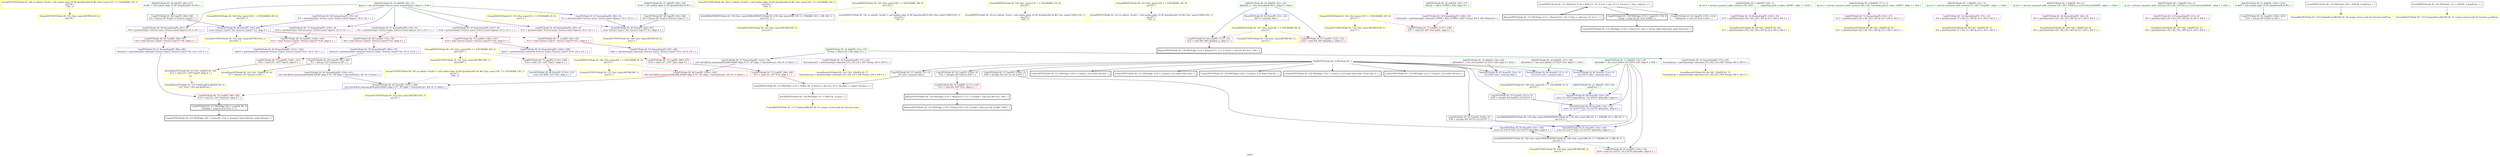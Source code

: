digraph "SVFG" {
	label="SVFG";

	Node0x555556136f00 [shape=record,color=yellow,penwidth=2,label="{ActualOUTSVFGNode ID: 166 at callsite:   %call = call noalias align 16 i8* @malloc(i64 8) #4 \{fun: main\}12V_2 = CSCHI(MR_12V_1)\npts\{59 \}\nCS[\{  \}]}"];
	Node0x555556136f00 -> Node0x555556135d20[style=dashed];
	Node0x555556136d10 [shape=record,color=yellow,penwidth=2,label="{ActualOUTSVFGNode ID: 165 at callsite:   %call1 = call noalias align 16 i8* @malloc(i64 16) #4 \{fun: main\}14V_2 = CSCHI(MR_14V_1)\npts\{67 \}\nCS[\{  \}]}"];
	Node0x555556136d10 -> Node0x55555612a0e0[style=dashed];
	Node0x555556136ab0 [shape=record,color=yellow,penwidth=2,label="{ActualOUTSVFGNode ID: 164 at callsite:   %call5 = call noalias align 16 i8* @malloc(i64 8) #4 \{fun: main\}16V_3 = CSCHI(MR_16V_1)\npts\{103 \}\nCS[\{  \}]}"];
	Node0x555556136ab0 -> Node0x5555560a7a50[style=dashed];
	Node0x5555561368f0 [shape=record,color=yellow,penwidth=2,label="{ActualINSVFGNode ID: 163 at callsite:   %call = call noalias align 16 i8* @malloc(i64 8) #4 \{fun: main\}CSMU(12V_1)\npts\{59 \}\nCS[\{  \}]}"];
	Node0x555556136730 [shape=record,color=yellow,penwidth=2,label="{ActualINSVFGNode ID: 162 at callsite:   %call1 = call noalias align 16 i8* @malloc(i64 16) #4 \{fun: main\}CSMU(14V_1)\npts\{67 \}\nCS[\{  \}]}"];
	Node0x555556136500 [shape=record,color=yellow,penwidth=2,label="{ActualINSVFGNode ID: 161 at callsite:   %call5 = call noalias align 16 i8* @malloc(i64 8) #4 \{fun: main\}CSMU(16V_1)\npts\{103 \}\nCS[\{  \}]}"];
	Node0x5555561363b0 [shape=record,color=yellow,penwidth=2,label="{FormalOUTSVFGNode ID: 160 \{fun: main\}RETMU(2V_2)\npts\{11 \}\n}"];
	Node0x555556136260 [shape=record,color=yellow,penwidth=2,label="{FormalOUTSVFGNode ID: 159 \{fun: main\}RETMU(4V_5)\npts\{16 \}\n}"];
	Node0x555556136110 [shape=record,color=yellow,penwidth=2,label="{FormalOUTSVFGNode ID: 158 \{fun: main\}RETMU(6V_1)\npts\{23 \}\n}"];
	Node0x555556135fc0 [shape=record,color=yellow,penwidth=2,label="{FormalOUTSVFGNode ID: 157 \{fun: main\}RETMU(8V_1)\npts\{55 \}\n}"];
	Node0x555556135e70 [shape=record,color=yellow,penwidth=2,label="{FormalOUTSVFGNode ID: 156 \{fun: main\}RETMU(10V_1)\npts\{57 \}\n}"];
	Node0x555556135d20 [shape=record,color=yellow,penwidth=2,label="{FormalOUTSVFGNode ID: 155 \{fun: main\}RETMU(12V_2)\npts\{59 \}\n}"];
	Node0x555556135bd0 [shape=record,color=yellow,penwidth=2,label="{FormalOUTSVFGNode ID: 154 \{fun: main\}RETMU(14V_3)\npts\{67 \}\n}"];
	Node0x555556135a80 [shape=record,color=yellow,penwidth=2,label="{FormalOUTSVFGNode ID: 153 \{fun: main\}RETMU(16V_2)\npts\{103 \}\n}"];
	Node0x555556135930 [shape=record,color=yellow,penwidth=2,label="{FormalOUTSVFGNode ID: 152 \{fun: main\}RETMU(18V_2)\npts\{2011 \}\n}"];
	Node0x555556135770 [shape=record,color=yellow,penwidth=2,label="{FormalOUTSVFGNode ID: 151 \{fun: main\}RETMU(20V_1)\npts\{2067 \}\n}"];
	Node0x5555561355f0 [shape=record,color=yellow,penwidth=2,label="{FormalINSVFGNode ID: 150 \{fun: main\}2V_1 = ENCHI(MR_2V_0)\npts\{11 \}\n}"];
	Node0x5555561355f0 -> Node0x555556129e80[style=dashed];
	Node0x555556135470 [shape=record,color=yellow,penwidth=2,label="{FormalINSVFGNode ID: 149 \{fun: main\}4V_1 = ENCHI(MR_4V_0)\npts\{16 \}\n}"];
	Node0x555556135470 -> Node0x55555612a210[style=dashed];
	Node0x5555561352f0 [shape=record,color=yellow,penwidth=2,label="{FormalINSVFGNode ID: 148 \{fun: main\}18V_1 = ENCHI(MR_18V_0)\npts\{2011 \}\n}"];
	Node0x5555561352f0 -> Node0x555556129fb0[style=dashed];
	Node0x555556135170 [shape=record,color=yellow,penwidth=2,label="{FormalINSVFGNode ID: 147 \{fun: main\}6V_1 = ENCHI(MR_6V_0)\npts\{23 \}\n}"];
	Node0x555556135170 -> Node0x555556128520[style=dashed];
	Node0x555556135170 -> Node0x555556128680[style=dashed];
	Node0x555556135170 -> Node0x555556136110[style=dashed];
	Node0x555556134ff0 [shape=record,color=yellow,penwidth=2,label="{FormalINSVFGNode ID: 146 \{fun: main\}8V_1 = ENCHI(MR_8V_0)\npts\{55 \}\n}"];
	Node0x555556134ff0 -> Node0x555556129860[style=dashed];
	Node0x555556134ff0 -> Node0x555556135fc0[style=dashed];
	Node0x555556073020 [shape=record,color=yellow,penwidth=2,label="{FormalINSVFGNode ID: 145 \{fun: main\}10V_1 = ENCHI(MR_10V_0)\npts\{57 \}\n}"];
	Node0x555556073020 -> Node0x555556129440[style=dashed];
	Node0x555556073020 -> Node0x555556135e70[style=dashed];
	Node0x555556072f70 [shape=record,color=yellow,penwidth=2,label="{FormalINSVFGNode ID: 144 \{fun: main\}12V_1 = ENCHI(MR_12V_0)\npts\{59 \}\n}"];
	Node0x555556072f70 -> Node0x5555561368f0[style=dashed];
	Node0x555556072ba0 [shape=record,color=yellow,penwidth=2,label="{FormalINSVFGNode ID: 143 \{fun: main\}14V_1 = ENCHI(MR_14V_0)\npts\{67 \}\n}"];
	Node0x555556072ba0 -> Node0x555556136730[style=dashed];
	Node0x555556072800 [shape=record,color=yellow,penwidth=2,label="{FormalINSVFGNode ID: 142 \{fun: main\}16V_1 = ENCHI(MR_16V_0)\npts\{103 \}\n}"];
	Node0x555556072800 -> Node0x5555560a7a50[style=dashed];
	Node0x555556072800 -> Node0x555556136500[style=dashed];
	Node0x555556072420 [shape=record,color=yellow,penwidth=2,label="{FormalINSVFGNode ID: 141 \{fun: main\}20V_1 = ENCHI(MR_20V_0)\npts\{2067 \}\n}"];
	Node0x555556072420 -> Node0x555556128d60[style=dashed];
	Node0x555556072420 -> Node0x555556129180[style=dashed];
	Node0x555556072420 -> Node0x555556129700[style=dashed];
	Node0x555556072420 -> Node0x555556135770[style=dashed];
	Node0x555556134880 [shape=record,color=black,label="{IntraMSSAPHISVFGNode ID: 140 \{fun: main\}MSSAPHISVFGNode ID: 140 \{fun: main\}MR_4V_5 = PHI(MR_4V_4, MR_4V_6, )\npts\{16 \}\{  \}}"];
	Node0x555556134880 -> Node0x5555561283c0[style=dashed];
	Node0x555556134880 -> Node0x55555612a6d0[style=dashed];
	Node0x555556134880 -> Node0x555556136260[style=dashed];
	Node0x555556134600 [shape=record,color=black,label="{IntraMSSAPHISVFGNode ID: 139 \{fun: main\}MSSAPHISVFGNode ID: 139 \{fun: main\}MR_4V_3 = PHI(MR_4V_2, MR_4V_7, )\npts\{16 \}\{  \}}"];
	Node0x555556134600 -> Node0x55555612a5a0[style=dashed];
	Node0x5555560a7a50 [shape=record,color=black,label="{IntraMSSAPHISVFGNode ID: 138 \{fun: main\}MSSAPHISVFGNode ID: 138 \{fun: main\}MR_16V_2 = PHI(MR_16V_1, MR_16V_3, )\npts\{103 \}\{  \}}"];
	Node0x5555560a7a50 -> Node0x555556135a80[style=dashed];
	Node0x555556130570 [shape=record,color=black,penwidth=2,label="{CmpVFGNode ID: 137 PAGEdge: [91 = cmp(38, 90, )]\n    %tobool = icmp ne i32 %10, 0 \{  \}}"];
	Node0x555556130570 -> Node0x555556130070[style=solid];
	Node0x5555561302a0 [shape=record,color=black,penwidth=2,label="{CmpVFGNode ID: 136 PAGEdge: [132 = cmp(133, 130, )]\n    %cmp = icmp slt i32 %i.0, 10000 \{  \}}"];
	Node0x5555561302a0 -> Node0x55555612f7b0[style=solid];
	Node0x555556130070 [shape=record,color=black,penwidth=2,label="{UnaryOPVFGNode ID: 135 PAGEdge: [92 = Unary(91, )]      br i1 %tobool, label %if.then, label %if.else \{  \}}"];
	Node0x55555612fe40 [shape=record,color=black,penwidth=2,label="{UnaryOPVFGNode ID: 134 PAGEdge: [123 = Unary(3, )]      br label %if.end \{  \}}"];
	Node0x55555612fc10 [shape=record,color=black,penwidth=2,label="{UnaryOPVFGNode ID: 133 PAGEdge: [100 = Unary(3, )]      br label %if.end \{  \}}"];
	Node0x55555612f9e0 [shape=record,color=black,penwidth=2,label="{UnaryOPVFGNode ID: 132 PAGEdge: [128 = Unary(3, )]      br label %for.cond \{  \}}"];
	Node0x55555612f7b0 [shape=record,color=black,penwidth=2,label="{UnaryOPVFGNode ID: 131 PAGEdge: [134 = Unary(132, )]      br i1 %cmp, label %for.body, label %for.end \{  \}}"];
	Node0x55555612f580 [shape=record,color=black,penwidth=2,label="{UnaryOPVFGNode ID: 130 PAGEdge: [140 = Unary(3, )]      br label %for.inc \{  \}}"];
	Node0x55555612f2e0 [shape=record,color=black,penwidth=2,label="{UnaryOPVFGNode ID: 129 PAGEdge: [143 = Unary(3, )]      br label %for.cond, !llvm.loop !4 \{  \}}"];
	Node0x55555612f080 [shape=record,color=black,penwidth=2,label="{BinaryOPVFGNode ID: 128 PAGEdge: [114 = Binary(115, 113, )]      %sub = sub nsw i64 %21, 100 \{  \}}"];
	Node0x55555612e610 [shape=record,color=black,penwidth=2,label="{BinaryOPVFGNode ID: 127 PAGEdge: [131 = Binary(142, 130, )]      %inc = add nsw i32 %i.0, 1 \{  \}}"];
	Node0x55555612e610 -> Node0x55555612d3e0[style=solid];
	Node0x555556127620 [shape=record,color=purple,label="{GepVFGNode ID: 58 NormalGepPE: [136\<--56]  \n   %arrayidx = getelementptr inbounds [10000 x i64], [10000 x i64]* %array, i64 0, i64 %idxprom \{  \}}"];
	Node0x555556127620 -> Node0x555556129440[style=solid];
	Node0x5555561274c0 [shape=record,color=purple,label="{GepVFGNode ID: 57 NormalGepPE: [163\<--54]  \n   call void @llvm.memcpy.p0i8.p0i8.i64(i8* align 8 %7, i8* align 1 %arraydecay2, i64 16, i1 false) \{  \}}"];
	Node0x5555561274c0 -> Node0x555556129860[style=solid];
	Node0x555556127360 [shape=record,color=purple,label="{GepVFGNode ID: 56 NormalGepPE: [77\<--54]  \n   %arraydecay2 = getelementptr inbounds [16 x i8], [16 x i8]* %temp, i64 0, i64 0 \{  \}}"];
	Node0x555556127360 -> Node0x55555612b7e0[style=solid];
	Node0x555556127200 [shape=record,color=purple,label="{GepVFGNode ID: 55 NormalGepPE: [72\<--54]  \n   %arraydecay = getelementptr inbounds [16 x i8], [16 x i8]* %temp, i64 0, i64 0 \{  \}}"];
	Node0x555556127200 -> Node0x55555612af90[style=solid];
	Node0x5555561270a0 [shape=record,color=purple,label="{GepVFGNode ID: 54 NormalGepPE: [105\<--19]  \n   %17 = getelementptr [38 x i8], [38 x i8]* @.str.4, i64 0, i64 0 \{  \}}"];
	Node0x5555561270a0 -> Node0x55555612a930[style=solid];
	Node0x555556126f40 [shape=record,color=purple,label="{GepVFGNode ID: 53 NormalGepPE: [93\<--17]  \n   %11 = getelementptr [26 x i8], [26 x i8]* @.str.3, i64 0, i64 0 \{  \}}"];
	Node0x555556126f40 -> Node0x55555612b320[style=solid];
	Node0x555556126de0 [shape=record,color=purple,label="{GepVFGNode ID: 52 NormalGepPE: [73\<--12]  \n   %4 = getelementptr [5 x i8], [5 x i8]* @.str.2, i64 0, i64 0 \{  \}}"];
	Node0x555556126de0 -> Node0x55555612b1f0[style=solid];
	Node0x555556126c80 [shape=record,color=purple,label="{GepVFGNode ID: 51 NormalGepPE: [145\<--8]  \n   %30 = getelementptr %struct.anon, %struct.anon* @gvar, i32 0, i32 1 \{  \}}"];
	Node0x555556126c80 -> Node0x5555561295a0[style=solid];
	Node0x555556126b20 [shape=record,color=purple,label="{GepVFGNode ID: 50 NormalGepPE: [107\<--8]  \n   %18 = getelementptr %struct.anon, %struct.anon* @gvar, i32 0, i32 1 \{  \}}"];
	Node0x555556126b20 -> Node0x555556129020[style=solid];
	Node0x5555561269c0 [shape=record,color=purple,label="{GepVFGNode ID: 49 NormalGepPE: [95\<--8]  \n   %12 = getelementptr %struct.anon, %struct.anon* @gvar, i32 0, i32 1 \{  \}}"];
	Node0x5555561269c0 -> Node0x555556128c00[style=solid];
	Node0x555556126860 [shape=record,color=purple,label="{GepVFGNode ID: 48 NormalGepPE: [87\<--8]  \n   %8 = getelementptr %struct.anon, %struct.anon* @gvar, i32 0, i32 1 \{  \}}"];
	Node0x555556126860 -> Node0x555556128940[style=solid];
	Node0x555556126700 [shape=record,color=purple,label="{GepVFGNode ID: 47 NormalGepPE: [78\<--8]  \n   %5 = getelementptr %struct.anon, %struct.anon* @gvar, i32 0, i32 1 \{  \}}"];
	Node0x555556126700 -> Node0x5555561287e0[style=solid];
	Node0x5555561265a0 [shape=record,color=purple,label="{GepVFGNode ID: 46 NormalGepPE: [70\<--8]  \n   %3 = getelementptr %struct.anon, %struct.anon* @gvar, i32 0, i32 1 \{  \}}"];
	Node0x5555561265a0 -> Node0x555556129fb0[style=solid];
	Node0x555556126440 [shape=record,color=purple,label="{GepVFGNode ID: 45 NormalGepPE: [64\<--8]  \n   %1 = getelementptr %struct.anon, %struct.anon* @gvar, i32 0, i32 0 \{  \}}"];
	Node0x555556126440 -> Node0x555556129e80[style=solid];
	Node0x5555561262e0 [shape=record,color=purple,label="{GepVFGNode ID: 44 NormalGepPE: [46\<--6]  \n   %0 = getelementptr [30 x i8], [30 x i8]* @.str.1, i64 0, i64 0 \{  \}}"];
	Node0x5555561262e0 -> Node0x55555612bb70[style=solid];
	Node0x555556126180 [shape=record,color=purple,label="{GepVFGNode ID: 43 NormalGepPE: [33\<--4]  \n   %0 = getelementptr [30 x i8], [30 x i8]* @.str, i64 0, i64 0 \{  \}}"];
	Node0x555556126180 -> Node0x55555612bca0[style=solid];
	Node0x555556126020 [shape=record,color=black,label="{CopyVFGNode ID: 42 CopyPE: [135\<--130]  \n   %idxprom = sext i32 %i.0 to i64 \{  \}}"];
	Node0x555556125ec0 [shape=record,color=black,label="{CopyVFGNode ID: 41 CopyPE: [104\<--102]  \n   %16 = bitcast i8* %call5 to i64* \{  \}}"];
	Node0x555556125d60 [shape=record,color=black,label="{CopyVFGNode ID: 40 CopyPE: [81\<--80]  \n   %7 = bitcast i32* %status to i8* \{  \}}"];
	Node0x555556125d60 -> Node0x5555561278e0[style=solid];
	Node0x555556125d60 -> Node0x55555612b6b0[style=solid];
	Node0x555556125c00 [shape=record,color=black,label="{CopyVFGNode ID: 39 CopyPE: [69\<--66]  \n   %2 = bitcast i8* %call1 to %struct.Type2* \{  \}}"];
	Node0x555556125c00 -> Node0x555556129fb0[style=solid];
	Node0x555556125aa0 [shape=record,color=black,label="{CopyVFGNode ID: 38 CopyPE: [63\<--58]  \n   %0 = bitcast i8* %call to %struct.Type1* \{  \}}"];
	Node0x555556125aa0 -> Node0x555556129e80[style=solid];
	Node0x555556125940 [shape=record,color=black,label="{CopyVFGNode ID: 37 CopyPE: [138\<--3]  \n   %28 = inttoptr i64 %27 to i32 (i32*)* \{  \}}"];
	Node0x555556125940 -> Node0x55555612a6d0[style=solid];
	Node0x5555561257e0 [shape=record,color=black,label="{CopyVFGNode ID: 36 CopyPE: [126\<--3]  \n   %26 = inttoptr i64 %25 to i32 (i32*)* \{  \}}"];
	Node0x5555561257e0 -> Node0x55555612a5a0[style=solid];
	Node0x555556125680 [shape=record,color=black,label="{CopyVFGNode ID: 35 CopyPE: [121\<--3]  \n   %24 = inttoptr i64 %add to i32 (i32*)* \{  \}}"];
	Node0x555556125680 -> Node0x55555612a470[style=solid];
	Node0x555556125520 [shape=record,color=black,label="{CopyVFGNode ID: 34 CopyPE: [116\<--3]  \n   %22 = inttoptr i64 %sub to i64* \{  \}}"];
	Node0x555556125520 -> Node0x5555561292e0[style=solid];
	Node0x5555561253c0 [shape=record,color=black,label="{CopyVFGNode ID: 33 CopyPE: [2\<--3]  \n i8* null \{ constant data \}}"];
	Node0x5555561253c0 -> Node0x55555612d750[style=solid];
	Node0x555556125260 [shape=record,color=green,label="{AddrVFGNode ID: 32 AddrPE: [102\<--103]  \n   %call5 = call noalias align 16 i8* @malloc(i64 8) #4 \{  \}}"];
	Node0x555556125260 -> Node0x555556125ec0[style=solid];
	Node0x555556124a80 [shape=record,color=green,label="{AddrVFGNode ID: 29 AddrPE: [66\<--67]  \n   %call1 = call noalias align 16 i8* @malloc(i64 16) #4 \{  \}}"];
	Node0x555556124a80 -> Node0x555556125c00[style=solid];
	Node0x5555561226f0 [shape=record,color=green,label="{AddrVFGNode ID: 5 AddrPE: [19\<--1]  \n @.str.4 = private unnamed_addr constant [38 x i8] c\"..........exploiting path is taken. \\0A\\00\", align 1 \{ Glob  \}}"];
	Node0x5555561226f0 -> Node0x5555561270a0[style=solid];
	Node0x555556114110 [shape=record,color=green,label="{AddrVFGNode ID: 4 AddrPE: [17\<--1]  \n @.str.3 = private unnamed_addr constant [26 x i8] c\"crashing path is taken. \\0A\\00\", align 1 \{ Glob  \}}"];
	Node0x555556114110 -> Node0x555556126f40[style=solid];
	Node0x555556114040 [shape=record,color=green,label="{AddrVFGNode ID: 3 AddrPE: [12\<--1]  \n @.str.2 = private unnamed_addr constant [5 x i8] c\"temp\\00\", align 1 \{ Glob  \}}"];
	Node0x555556114040 -> Node0x555556126de0[style=solid];
	Node0x555556113f70 [shape=record,color=green,label="{AddrVFGNode ID: 2 AddrPE: [6\<--1]  \n @.str.1 = private unnamed_addr constant [30 x i8] c\"/////This is a Evil function\\0A\\00\", align 1 \{ Glob  \}}"];
	Node0x555556113f70 -> Node0x5555561262e0[style=solid];
	Node0x555556121d60 [shape=record,color=green,label="{AddrVFGNode ID: 1 AddrPE: [4\<--1]  \n @.str = private unnamed_addr constant [30 x i8] c\"/////This is a Good function\\0A\\00\", align 1 \{ Glob  \}}"];
	Node0x555556121d60 -> Node0x555556126180[style=solid];
	Node0x555556066090 [shape=record,color=grey,label="{NullPtrVFGNode ID: 0 PAGNode ID: 3\n}"];
	Node0x555556066090 -> Node0x5555561253c0[style=solid];
	Node0x555556066090 -> Node0x555556125520[style=solid];
	Node0x555556066090 -> Node0x555556125680[style=solid];
	Node0x555556066090 -> Node0x5555561257e0[style=solid];
	Node0x555556066090 -> Node0x555556125940[style=solid];
	Node0x555556066090 -> Node0x5555561299c0[style=solid];
	Node0x555556066090 -> Node0x555556129c20[style=solid];
	Node0x555556066090 -> Node0x555556129d50[style=solid];
	Node0x555556066090 -> Node0x55555612f2e0[style=solid];
	Node0x555556066090 -> Node0x55555612f580[style=solid];
	Node0x555556066090 -> Node0x55555612f9e0[style=solid];
	Node0x555556066090 -> Node0x55555612fc10[style=solid];
	Node0x555556066090 -> Node0x55555612fe40[style=solid];
	Node0x5555561238a0 [shape=record,color=green,label="{AddrVFGNode ID: 16 AddrPE: [8\<--11]  \n @gvar = dso_local global %struct.anon zeroinitializer, align 8 \{ Glob  \}}"];
	Node0x5555561238a0 -> Node0x555556126440[style=solid];
	Node0x5555561238a0 -> Node0x5555561265a0[style=solid];
	Node0x5555561238a0 -> Node0x555556126700[style=solid];
	Node0x5555561238a0 -> Node0x555556126860[style=solid];
	Node0x5555561238a0 -> Node0x5555561269c0[style=solid];
	Node0x5555561238a0 -> Node0x555556126b20[style=solid];
	Node0x5555561238a0 -> Node0x555556126c80[style=solid];
	Node0x555556123a00 [shape=record,color=green,label="{AddrVFGNode ID: 17 AddrPE: [14\<--16]  \n @handler = dso_local global i32 (i32*)* null, align 8 \{ Glob  \}}"];
	Node0x555556123a00 -> Node0x5555561283c0[style=solid];
	Node0x555556123a00 -> Node0x5555561299c0[style=solid];
	Node0x555556123a00 -> Node0x55555612a210[style=solid];
	Node0x555556123a00 -> Node0x55555612a470[style=solid];
	Node0x555556123a00 -> Node0x55555612a5a0[style=solid];
	Node0x555556123a00 -> Node0x55555612a6d0[style=solid];
	Node0x555556123b60 [shape=record,color=green,label="{AddrVFGNode ID: 18 AddrPE: [21\<--23]  \n @global_a = dso_local global i64 0, align 8 \{ Glob  \}}"];
	Node0x555556123b60 -> Node0x555556128520[style=solid];
	Node0x555556123b60 -> Node0x555556128680[style=solid];
	Node0x555556123b60 -> Node0x555556129af0[style=solid];
	Node0x555556123cc0 [shape=record,color=green,label="{AddrVFGNode ID: 19 AddrPE: [24\<--26]  \n @handler1 = dso_local global i32 (i32)* null, align 8 \{ Glob  \}}"];
	Node0x555556123cc0 -> Node0x555556129c20[style=solid];
	Node0x555556123e20 [shape=record,color=green,label="{AddrVFGNode ID: 20 AddrPE: [27\<--28]  \n @handler2 = dso_local global i32 (i32)* null, align 8 \{ Glob  \}}"];
	Node0x555556123e20 -> Node0x555556129d50[style=solid];
	Node0x555556123f80 [shape=record,color=green,label="{AddrVFGNode ID: 21 AddrPE: [29\<--30]  \n goodFunc \{  \}}"];
	Node0x555556123f80 -> Node0x55555612a210[style=solid];
	Node0x555556124500 [shape=record,color=green,label="{AddrVFGNode ID: 25 AddrPE: [54\<--55]  \n   %temp = alloca [16 x i8], align 16 \{  \}}"];
	Node0x555556124500 -> Node0x555556127200[style=solid];
	Node0x555556124500 -> Node0x555556127360[style=solid];
	Node0x555556124500 -> Node0x5555561274c0[style=solid];
	Node0x555556124660 [shape=record,color=green,label="{AddrVFGNode ID: 26 AddrPE: [56\<--57]  \n   %array = alloca [10000 x i64], align 16 \{  \}}"];
	Node0x555556124660 -> Node0x555556127620[style=solid];
	Node0x5555561247c0 [shape=record,color=green,label="{AddrVFGNode ID: 27 AddrPE: [58\<--59]  \n   %call = call noalias align 16 i8* @malloc(i64 8) #4 \{  \}}"];
	Node0x5555561247c0 -> Node0x555556125aa0[style=solid];
	Node0x555556127780 [shape=record,color=purple,label="{GepVFGNode ID: 59 NormalGepPE: [80\<--79]  \n   %status = getelementptr inbounds %struct.Type2, %struct.Type2* %6, i32 0, i32 0 \{  \}}"];
	Node0x555556127780 -> Node0x555556125d60[style=solid];
	Node0x5555561278e0 [shape=record,color=purple,label="{GepVFGNode ID: 60 NormalGepPE: [162\<--81]  \n   call void @llvm.memcpy.p0i8.p0i8.i64(i8* align 8 %7, i8* align 1 %arraydecay2, i64 16, i1 false) \{  \}}"];
	Node0x5555561278e0 -> Node0x55555612a0e0[style=solid];
	Node0x555556127e40 [shape=record,color=purple,label="{GepVFGNode ID: 61 NormalGepPE: [89\<--88]  \n   %status3 = getelementptr inbounds %struct.Type2, %struct.Type2* %9, i32 0, i32 0 \{  \}}"];
	Node0x555556127e40 -> Node0x555556128aa0[style=solid];
	Node0x555556127fa0 [shape=record,color=purple,label="{GepVFGNode ID: 62 NormalGepPE: [97\<--96]  \n   %ptr = getelementptr inbounds %struct.Type2, %struct.Type2* %13, i32 0, i32 1 \{  \}}"];
	Node0x555556127fa0 -> Node0x555556128d60[style=solid];
	Node0x555556128100 [shape=record,color=purple,label="{GepVFGNode ID: 63 NormalGepPE: [109\<--108]  \n   %ptr7 = getelementptr inbounds %struct.Type2, %struct.Type2* %19, i32 0, i32 1 \{  \}}"];
	Node0x555556128100 -> Node0x555556129180[style=solid];
	Node0x555556128260 [shape=record,color=purple,label="{GepVFGNode ID: 64 NormalGepPE: [147\<--146]  \n   %ptr9 = getelementptr inbounds %struct.Type2, %struct.Type2* %31, i32 0, i32 1 \{  \}}"];
	Node0x555556128260 -> Node0x555556129700[style=solid];
	Node0x5555561283c0 [shape=record,color=red,label="{LoadVFGNode ID: 65 LoadPE: [144\<--14]  \n   %29 = load i32 (i32*)*, i32 (i32*)** @handler, align 8 \{  \}}"];
	Node0x555556128520 [shape=record,color=red,label="{LoadVFGNode ID: 66 LoadPE: [113\<--21]  \n   %21 = load i64, i64* @global_a, align 8 \{  \}}"];
	Node0x555556128520 -> Node0x55555612f080[style=solid];
	Node0x555556128680 [shape=record,color=red,label="{LoadVFGNode ID: 67 LoadPE: [125\<--21]  \n   %25 = load i64, i64* @global_a, align 8 \{  \}}"];
	Node0x5555561287e0 [shape=record,color=red,label="{LoadVFGNode ID: 68 LoadPE: [79\<--78]  \n   %6 = load %struct.Type2*, %struct.Type2** %5, align 8 \{  \}}"];
	Node0x5555561287e0 -> Node0x555556127780[style=solid];
	Node0x555556128940 [shape=record,color=red,label="{LoadVFGNode ID: 69 LoadPE: [88\<--87]  \n   %9 = load %struct.Type2*, %struct.Type2** %8, align 8 \{  \}}"];
	Node0x555556128940 -> Node0x555556127e40[style=solid];
	Node0x555556128aa0 [shape=record,color=red,label="{LoadVFGNode ID: 70 LoadPE: [90\<--89]  \n   %10 = load i32, i32* %status3, align 8 \{  \}}"];
	Node0x555556128aa0 -> Node0x555556130570[style=solid];
	Node0x555556128c00 [shape=record,color=red,label="{LoadVFGNode ID: 71 LoadPE: [96\<--95]  \n   %13 = load %struct.Type2*, %struct.Type2** %12, align 8 \{  \}}"];
	Node0x555556128c00 -> Node0x555556127fa0[style=solid];
	Node0x555556128d60 [shape=record,color=red,label="{LoadVFGNode ID: 72 LoadPE: [98\<--97]  \n   %14 = load i32*, i32** %ptr, align 8 \{  \}}"];
	Node0x555556128d60 -> Node0x555556128ec0[style=solid];
	Node0x555556128ec0 [shape=record,color=red,label="{LoadVFGNode ID: 73 LoadPE: [99\<--98]  \n   %15 = load i32, i32* %14, align 4 \{  \}}"];
	Node0x555556128ec0 -> Node0x55555612d750[style=solid];
	Node0x555556129020 [shape=record,color=red,label="{LoadVFGNode ID: 74 LoadPE: [108\<--107]  \n   %19 = load %struct.Type2*, %struct.Type2** %18, align 8 \{  \}}"];
	Node0x555556129020 -> Node0x555556128100[style=solid];
	Node0x555556129180 [shape=record,color=red,label="{LoadVFGNode ID: 75 LoadPE: [110\<--109]  \n   %20 = load i32*, i32** %ptr7, align 8 \{  \}}"];
	Node0x555556129180 -> Node0x55555612a340[style=solid];
	Node0x5555561292e0 [shape=record,color=red,label="{LoadVFGNode ID: 76 LoadPE: [117\<--116]  \n   %23 = load i64, i64* %22, align 8 \{  \}}"];
	Node0x5555561292e0 -> Node0x55555612e3b0[style=solid];
	Node0x555556129440 [shape=record,color=red,label="{LoadVFGNode ID: 77 LoadPE: [137\<--136]  \n   %27 = load i64, i64* %arrayidx, align 8 \{  \}}"];
	Node0x5555561295a0 [shape=record,color=red,label="{LoadVFGNode ID: 78 LoadPE: [146\<--145]  \n   %31 = load %struct.Type2*, %struct.Type2** %30, align 8 \{  \}}"];
	Node0x5555561295a0 -> Node0x555556128260[style=solid];
	Node0x555556129700 [shape=record,color=red,label="{LoadVFGNode ID: 79 LoadPE: [148\<--147]  \n   %32 = load i32*, i32** %ptr9, align 8 \{  \}}"];
	Node0x555556129700 -> Node0x55555612a800[style=solid];
	Node0x555556129860 [shape=record,color=red,label="{LoadVFGNode ID: 80 LoadPE: [164\<--163]  \n   call void @llvm.memcpy.p0i8.p0i8.i64(i8* align 8 %7, i8* align 1 %arraydecay2, i64 16, i1 false) \{  \}}"];
	Node0x555556129860 -> Node0x55555612a0e0[style=solid];
	Node0x5555561299c0 [shape=record,color=blue,label="{StoreVFGNode ID: 81 StorePE: [14\<--3]  \n i32 (i32*)* null \{ constant data \}}"];
	Node0x5555561299c0 -> Node0x555556135470[style=dashed];
	Node0x555556129af0 [shape=record,color=blue,label="{StoreVFGNode ID: 82 StorePE: [21\<--22]  \n i64 0 \{ constant data \}}"];
	Node0x555556129af0 -> Node0x555556135170[style=dashed];
	Node0x555556129c20 [shape=record,color=blue,label="{StoreVFGNode ID: 83 StorePE: [24\<--3]  \n i32 (i32)* null \{ constant data \}}"];
	Node0x555556129d50 [shape=record,color=blue,label="{StoreVFGNode ID: 84 StorePE: [27\<--3]  \n i32 (i32)* null \{ constant data \}}"];
	Node0x555556129e80 [shape=record,color=blue,label="{StoreVFGNode ID: 85 StorePE: [64\<--63]  \n   store %struct.Type1* %0, %struct.Type1** %1, align 8 \{  \}}"];
	Node0x555556129e80 -> Node0x5555561363b0[style=dashed];
	Node0x555556129fb0 [shape=record,color=blue,label="{StoreVFGNode ID: 86 StorePE: [70\<--69]  \n   store %struct.Type2* %2, %struct.Type2** %3, align 8 \{  \}}"];
	Node0x555556129fb0 -> Node0x5555561287e0[style=dashed];
	Node0x555556129fb0 -> Node0x555556128940[style=dashed];
	Node0x555556129fb0 -> Node0x555556128c00[style=dashed];
	Node0x555556129fb0 -> Node0x555556129020[style=dashed];
	Node0x555556129fb0 -> Node0x5555561295a0[style=dashed];
	Node0x555556129fb0 -> Node0x555556135930[style=dashed];
	Node0x55555612a0e0 [shape=record,color=blue,label="{StoreVFGNode ID: 87 StorePE: [162\<--164]  \n   call void @llvm.memcpy.p0i8.p0i8.i64(i8* align 8 %7, i8* align 1 %arraydecay2, i64 16, i1 false) \{  \}}"];
	Node0x55555612a0e0 -> Node0x555556128aa0[style=dashed];
	Node0x55555612a0e0 -> Node0x555556135bd0[style=dashed];
	Node0x55555612a210 [shape=record,color=blue,label="{StoreVFGNode ID: 88 StorePE: [14\<--29]  \n   store i32 (i32*)* @goodFunc, i32 (i32*)** @handler, align 8 \{  \}}"];
	Node0x55555612a210 -> Node0x55555612a470[style=dashed];
	Node0x55555612a210 -> Node0x555556134600[style=dashed];
	Node0x55555612a340 [shape=record,color=blue,label="{StoreVFGNode ID: 89 StorePE: [110\<--112]  \n   store i32 4660, i32* %20, align 4 \{  \}}"];
	Node0x55555612a470 [shape=record,color=blue,label="{StoreVFGNode ID: 90 StorePE: [14\<--121]  \n   store i32 (i32*)* %24, i32 (i32*)** @handler, align 8 \{  \}}"];
	Node0x55555612a470 -> Node0x555556134600[style=dashed];
	Node0x55555612a5a0 [shape=record,color=blue,label="{StoreVFGNode ID: 91 StorePE: [14\<--126]  \n   store i32 (i32*)* %26, i32 (i32*)** @handler, align 8 \{  \}}"];
	Node0x55555612a5a0 -> Node0x555556134880[style=dashed];
	Node0x55555612a6d0 [shape=record,color=blue,label="{StoreVFGNode ID: 92 StorePE: [14\<--138]  \n   store i32 (i32*)* %28, i32 (i32*)** @handler, align 8 \{  \}}"];
	Node0x55555612a6d0 -> Node0x555556134880[style=dashed];
	Node0x55555612a800 [shape=record,color=yellow,penwidth=2,label="{ActualParmVFGNode ID: 93 CS[\{  \}]ValPN ID: 148\n   %32 = load i32*, i32** %ptr9, align 8 \{  \}|{<s0>10}}"];
	Node0x55555612a800:s0 -> Node0x55555612ca00[style=solid,color=red];
	Node0x55555612a930 [shape=record,color=yellow,penwidth=2,label="{ActualParmVFGNode ID: 94 CS[\{  \}]ValPN ID: 105\n   %17 = getelementptr [38 x i8], [38 x i8]* @.str.4, i64 0, i64 0 \{  \}}"];
	Node0x55555612af90 [shape=record,color=yellow,penwidth=2,label="{ActualParmVFGNode ID: 96 CS[\{  \}]ValPN ID: 72\n   %arraydecay = getelementptr inbounds [16 x i8], [16 x i8]* %temp, i64 0, i64 0 \{  \}}"];
	Node0x55555612b1f0 [shape=record,color=yellow,penwidth=2,label="{ActualParmVFGNode ID: 98 CS[\{  \}]ValPN ID: 73\n   %4 = getelementptr [5 x i8], [5 x i8]* @.str.2, i64 0, i64 0 \{  \}}"];
	Node0x55555612b320 [shape=record,color=yellow,penwidth=2,label="{ActualParmVFGNode ID: 99 CS[\{  \}]ValPN ID: 93\n   %11 = getelementptr [26 x i8], [26 x i8]* @.str.3, i64 0, i64 0 \{  \}}"];
	Node0x55555612b6b0 [shape=record,color=yellow,penwidth=2,label="{ActualParmVFGNode ID: 102 CS[\{  \}]ValPN ID: 81\n   %7 = bitcast i32* %status to i8* \{  \}}"];
	Node0x55555612b7e0 [shape=record,color=yellow,penwidth=2,label="{ActualParmVFGNode ID: 103 CS[\{  \}]ValPN ID: 77\n   %arraydecay2 = getelementptr inbounds [16 x i8], [16 x i8]* %temp, i64 0, i64 0 \{  \}}"];
	Node0x55555612bb70 [shape=record,color=yellow,penwidth=2,label="{ActualParmVFGNode ID: 106 CS[\{  \}]ValPN ID: 46\n   %0 = getelementptr [30 x i8], [30 x i8]* @.str.1, i64 0, i64 0 \{  \}}"];
	Node0x55555612bca0 [shape=record,color=yellow,penwidth=2,label="{ActualParmVFGNode ID: 107 CS[\{  \}]ValPN ID: 33\n   %0 = getelementptr [30 x i8], [30 x i8]* @.str, i64 0, i64 0 \{  \}}"];
	Node0x55555612ca00 [shape=record,color=yellow,penwidth=2,label="{FormalParmVFGNode ID: 116 Fun[goodFunc]ValPN ID: 32\n i32* %var \{ 0th arg goodFunc  \}}"];
	Node0x55555612cba0 [shape=record,color=yellow,penwidth=2,label="{FormalRetVFGNode ID: 117 Fun[main]RetPN ID: 51 unique return node for function main}"];
	Node0x55555612cd80 [shape=record,color=yellow,penwidth=2,label="{FormalRetVFGNode ID: 118 Fun[badFunc]RetPN ID: 44 unique return node for function badFunc}"];
	Node0x55555612cef0 [shape=record,color=yellow,penwidth=2,label="{FormalRetVFGNode ID: 119 Fun[goodFunc]RetPN ID: 31 unique return node for function goodFunc}"];
	Node0x55555612d060 [shape=record,color=black,label="{IntraPHIVFGNode ID: 120 PAGNode: [51 = PHI(124, )]    main \{  \}}"];
	Node0x55555612d060 -> Node0x55555612cba0[style=solid];
	Node0x55555612d3e0 [shape=record,color=black,label="{IntraPHIVFGNode ID: 121 PAGNode: [130 = PHI(131, 38, )]      %i.0 = phi i32 [ 0, %if.end ], [ %inc, %for.inc ] \{  \}}"];
	Node0x55555612d3e0 -> Node0x555556126020[style=solid];
	Node0x55555612d3e0 -> Node0x55555612e610[style=solid];
	Node0x55555612d3e0 -> Node0x5555561302a0[style=solid];
	Node0x55555612d750 [shape=record,color=black,label="{IntraPHIVFGNode ID: 122 PAGNode: [124 = PHI(2, 99, )]      %res.0 = phi i32 [ %15, %if.then ], [ undef, %if.else ] \{  \}}"];
	Node0x55555612d750 -> Node0x55555612d060[style=solid];
	Node0x55555612dac0 [shape=record,color=black,label="{IntraPHIVFGNode ID: 123 PAGNode: [44 = PHI(38, )]    badFunc \{  \}}"];
	Node0x55555612dac0 -> Node0x55555612cd80[style=solid];
	Node0x55555612ddd0 [shape=record,color=black,label="{IntraPHIVFGNode ID: 124 PAGNode: [31 = PHI(38, )]    goodFunc \{  \}}"];
	Node0x55555612ddd0 -> Node0x55555612cef0[style=solid];
	Node0x55555612e0e0 [shape=record,color=black,penwidth=2,label="{BinaryOPVFGNode ID: 125 PAGEdge: [119 = Binary(120, 118, )]      %add = add nsw i64 %sub8, 1000 \{  \}}"];
	Node0x55555612e3b0 [shape=record,color=black,penwidth=2,label="{BinaryOPVFGNode ID: 126 PAGEdge: [118 = Binary(115, 117, )]      %sub8 = sub nsw i64 %23, 100 \{  \}}"];
	Node0x55555612e3b0 -> Node0x55555612e0e0[style=solid];
}
